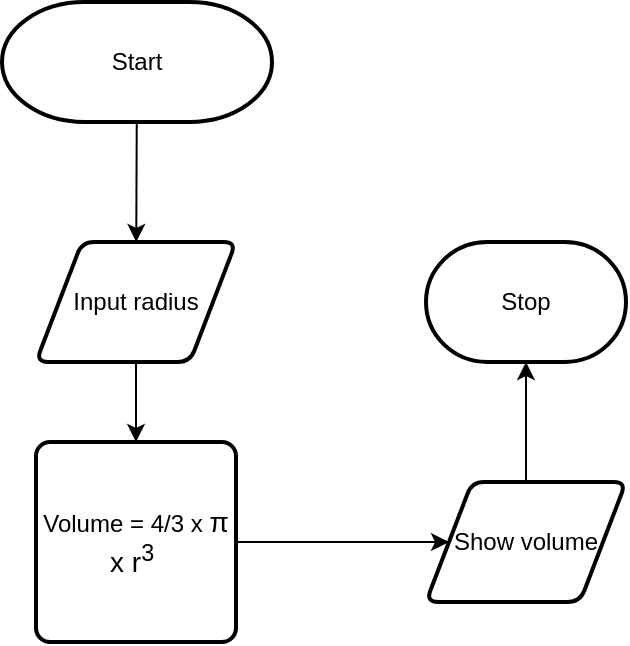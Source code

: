 <mxfile>
    <diagram id="isWtYSSA8HhjRFLEO6P7" name="Page-1">
        <mxGraphModel dx="594" dy="561" grid="1" gridSize="10" guides="1" tooltips="1" connect="1" arrows="1" fold="1" page="1" pageScale="1" pageWidth="850" pageHeight="1100" math="0" shadow="0">
            <root>
                <mxCell id="0"/>
                <mxCell id="1" parent="0"/>
                <mxCell id="4" value="" style="edgeStyle=none;html=1;" parent="1" source="2" target="3" edge="1">
                    <mxGeometry relative="1" as="geometry"/>
                </mxCell>
                <mxCell id="2" value="Start" style="strokeWidth=2;html=1;shape=mxgraph.flowchart.terminator;whiteSpace=wrap;" parent="1" vertex="1">
                    <mxGeometry x="358" y="10" width="135" height="60" as="geometry"/>
                </mxCell>
                <mxCell id="6" value="" style="edgeStyle=none;html=1;fontColor=#FFFFFF;" parent="1" source="3" target="5" edge="1">
                    <mxGeometry relative="1" as="geometry"/>
                </mxCell>
                <mxCell id="3" value="Input radius" style="shape=parallelogram;html=1;strokeWidth=2;perimeter=parallelogramPerimeter;whiteSpace=wrap;rounded=1;arcSize=12;size=0.23;" parent="1" vertex="1">
                    <mxGeometry x="375" y="130" width="100" height="60" as="geometry"/>
                </mxCell>
                <mxCell id="8" value="" style="edgeStyle=none;html=1;fontColor=#FFFFFF;" parent="1" source="5" target="7" edge="1">
                    <mxGeometry relative="1" as="geometry"/>
                </mxCell>
                <mxCell id="5" value="Volume = 4/3 x&amp;nbsp;&lt;span style=&quot;font-family: &amp;#34;arial&amp;#34; , sans-serif ; font-size: 14px ; text-align: left&quot;&gt;π x r&lt;sup&gt;3&lt;/sup&gt;&amp;nbsp;&lt;/span&gt;" style="rounded=1;whiteSpace=wrap;html=1;absoluteArcSize=1;arcSize=14;strokeWidth=2;" parent="1" vertex="1">
                    <mxGeometry x="375" y="230" width="100" height="100" as="geometry"/>
                </mxCell>
                <mxCell id="10" value="" style="edgeStyle=none;html=1;fontColor=#FFFFFF;" parent="1" source="7" target="9" edge="1">
                    <mxGeometry relative="1" as="geometry"/>
                </mxCell>
                <mxCell id="7" value="&lt;font color=&quot;#000000&quot;&gt;Show volume&lt;/font&gt;" style="shape=parallelogram;html=1;strokeWidth=2;perimeter=parallelogramPerimeter;whiteSpace=wrap;rounded=1;arcSize=12;size=0.23;labelBackgroundColor=none;fontColor=#FFFFFF;" parent="1" vertex="1">
                    <mxGeometry x="570" y="250" width="100" height="60" as="geometry"/>
                </mxCell>
                <mxCell id="9" value="&lt;font color=&quot;#000000&quot;&gt;Stop&lt;/font&gt;" style="strokeWidth=2;html=1;shape=mxgraph.flowchart.terminator;whiteSpace=wrap;labelBackgroundColor=none;fontColor=#FFFFFF;" parent="1" vertex="1">
                    <mxGeometry x="570" y="130" width="100" height="60" as="geometry"/>
                </mxCell>
            </root>
        </mxGraphModel>
    </diagram>
</mxfile>